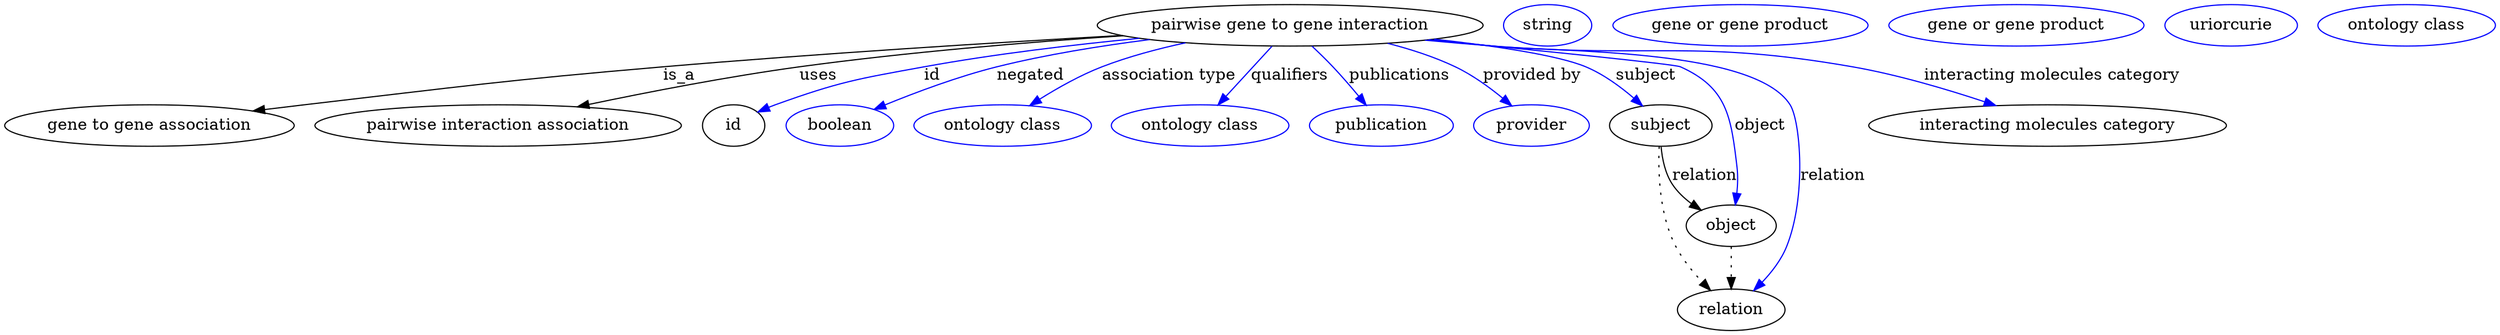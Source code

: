 digraph {
	graph [bb="0,0,1742.6,283"];
	node [label="\N"];
	"pairwise gene to gene interaction"	[height=0.5,
		label="pairwise gene to gene interaction",
		pos="907.84,265",
		width=3.5566];
	"gene to gene association"	[height=0.5,
		pos="96.841,178",
		width=2.69];
	"pairwise gene to gene interaction" -> "gene to gene association"	[label=is_a,
		lp="475.84,221.5",
		pos="e,166.64,190.54 794.82,256.52 705.22,250.25 576.89,240.48 464.84,229 348.09,217.04 319.02,212.63 202.84,196 194.33,194.78 185.44,\
193.45 176.59,192.09"];
	"pairwise interaction association"	[height=0.5,
		pos="333.84,178",
		width=3.3941];
	"pairwise gene to gene interaction" -> "pairwise interaction association"	[label=uses,
		lp="579.84,221.5",
		pos="e,394.11,193.75 797.97,255.72 731.19,249.93 644.33,241.07 567.84,229 512.41,220.25 450.32,206.81 404.04,196.07"];
	id	[height=0.5,
		pos="500.84,178",
		width=0.75];
	"pairwise gene to gene interaction" -> id	[color=blue,
		label=id,
		lp="651.34,221.5",
		pos="e,521.92,189.64 801.98,254.83 726.24,245.84 622.9,228.54 536.84,196 535,195.3 533.12,194.55 531.24,193.76",
		style=solid];
	negated	[color=blue,
		height=0.5,
		label=boolean,
		pos="583.84,178",
		width=1.0652];
	"pairwise gene to gene interaction" -> negated	[color=blue,
		label=negated,
		lp="728.34,221.5",
		pos="e,609.66,191.39 816.61,252.33 781.87,246.8 742.17,239.13 706.84,229 676.33,220.25 643.05,206.44 618.81,195.55",
		style=solid];
	"association type"	[color=blue,
		height=0.5,
		label="ontology class",
		pos="701.84,178",
		width=1.7151];
	"pairwise gene to gene interaction" -> "association type"	[color=blue,
		label="association type",
		lp="823.84,221.5",
		pos="e,723.03,195.09 840.41,249.65 820.47,244.33 798.89,237.47 779.84,229 762.92,221.48 745.45,210.61 731.34,200.93",
		style=solid];
	qualifiers	[color=blue,
		height=0.5,
		label="ontology class",
		pos="842.84,178",
		width=1.7151];
	"pairwise gene to gene interaction" -> qualifiers	[color=blue,
		label=qualifiers,
		lp="905.34,221.5",
		pos="e,855.75,195.89 894.69,246.8 885.29,234.51 872.49,217.77 861.96,204.01",
		style=solid];
	publications	[color=blue,
		height=0.5,
		label=publication,
		pos="972.84,178",
		width=1.3902];
	"pairwise gene to gene interaction" -> publications	[color=blue,
		label=publications,
		lp="979.34,221.5",
		pos="e,960.2,195.69 921.05,246.93 925.45,241.23 930.36,234.85 934.84,229 941.14,220.78 947.99,211.77 954.13,203.7",
		style=solid];
	"provided by"	[color=blue,
		height=0.5,
		label=provider,
		pos="1080.8,178",
		width=1.1193];
	"pairwise gene to gene interaction" -> "provided by"	[color=blue,
		label="provided by",
		lp="1072.8,221.5",
		pos="e,1064.3,194.57 967.37,249.05 983.88,243.8 1001.5,237.14 1016.8,229 1031,221.51 1045.2,210.84 1056.6,201.28",
		style=solid];
	subject	[height=0.5,
		pos="1174.8,178",
		width=0.99297];
	"pairwise gene to gene interaction" -> subject	[color=blue,
		label=subject,
		lp="1155.3,221.5",
		pos="e,1159.4,194.37 999.6,252.44 1043.2,246.08 1090,237.73 1109.8,229 1125.2,222.26 1140.2,211.13 1151.9,201.09",
		style=solid];
	object	[height=0.5,
		pos="1231.8,91",
		width=0.9027];
	"pairwise gene to gene interaction" -> object	[color=blue,
		label=object,
		lp="1248.8,178",
		pos="e,1233.4,109.18 999.74,252.42 1077.5,242.58 1176.7,229.9 1178.8,229 1200.4,219.82 1207.3,215.76 1219.8,196 1233.1,175.15 1229.9,\
166.51 1232.8,142 1233.7,134.7 1233.9,126.76 1233.7,119.4",
		style=solid];
	relation	[height=0.5,
		pos="1231.8,18",
		width=1.0471];
	"pairwise gene to gene interaction" -> relation	[color=blue,
		label=relation,
		lp="1310.8,134.5",
		pos="e,1247.9,34.37 999.94,252.41 1014.9,250.57 1030.3,248.71 1044.8,247 1116.8,238.54 1137.6,250.17 1206.8,229 1237.1,219.76 1253,222.76 \
1269.8,196 1299,149.71 1290.3,124.83 1272.8,73 1269,61.726 1261.9,50.937 1254.5,42.008",
		style=solid];
	"interacting molecules category"	[height=0.5,
		pos="1456.8,178",
		width=3.3219];
	"pairwise gene to gene interaction" -> "interacting molecules category"	[color=blue,
		label="interacting molecules category",
		lp="1456.8,221.5",
		pos="e,1421.9,195.28 997.67,252.09 1013.4,250.22 1029.6,248.44 1044.8,247 1168.1,235.37 1201.8,254.92 1322.8,229 1353.6,222.41 1386.8,\
210.08 1412.4,199.31",
		style=solid];
	association_id	[color=blue,
		height=0.5,
		label=string,
		pos="1084.8,265",
		width=0.84854];
	subject -> object	[label=relation,
		lp="1211.8,134.5",
		pos="e,1211.8,105.46 1177.9,159.76 1180.3,149.6 1184.3,136.87 1190.8,127 1194.4,121.58 1199.1,116.52 1204,112.03"];
	subject -> relation	[pos="e,1216.8,34.772 1174.7,159.63 1175.1,138.3 1178,101.46 1190.8,73 1195.7,62.163 1203.2,51.467 1210.4,42.489",
		style=dotted];
	"gene to gene association_subject"	[color=blue,
		height=0.5,
		label="gene or gene product",
		pos="1218.8,265",
		width=2.3651];
	object -> relation	[pos="e,1231.8,36.029 1231.8,72.813 1231.8,64.789 1231.8,55.047 1231.8,46.069",
		style=dotted];
	"gene to gene association_object"	[color=blue,
		height=0.5,
		label="gene or gene product",
		pos="1406.8,265",
		width=2.3651];
	"pairwise gene to gene interaction_relation"	[color=blue,
		height=0.5,
		label=uriorcurie,
		pos="1555.8,265",
		width=1.2638];
	"pairwise interaction association_interacting molecules category"	[color=blue,
		height=0.5,
		label="ontology class",
		pos="1680.8,265",
		width=1.7151];
}
